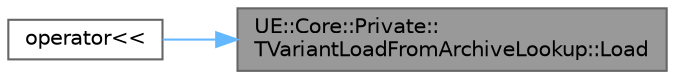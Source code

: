 digraph "UE::Core::Private::TVariantLoadFromArchiveLookup::Load"
{
 // INTERACTIVE_SVG=YES
 // LATEX_PDF_SIZE
  bgcolor="transparent";
  edge [fontname=Helvetica,fontsize=10,labelfontname=Helvetica,labelfontsize=10];
  node [fontname=Helvetica,fontsize=10,shape=box,height=0.2,width=0.4];
  rankdir="RL";
  Node1 [id="Node000001",label="UE::Core::Private::\lTVariantLoadFromArchiveLookup::Load",height=0.2,width=0.4,color="gray40", fillcolor="grey60", style="filled", fontcolor="black",tooltip="Load the type at the specified index from the FArchive and emplace it into the TVariant."];
  Node1 -> Node2 [id="edge1_Node000001_Node000002",dir="back",color="steelblue1",style="solid",tooltip=" "];
  Node2 [id="Node000002",label="operator\<\<",height=0.2,width=0.4,color="grey40", fillcolor="white", style="filled",URL="$d2/d16/TVariant_8h.html#a0c09561de60fa8947569e3343a58e43d",tooltip="Serialization function for TVariants."];
}
